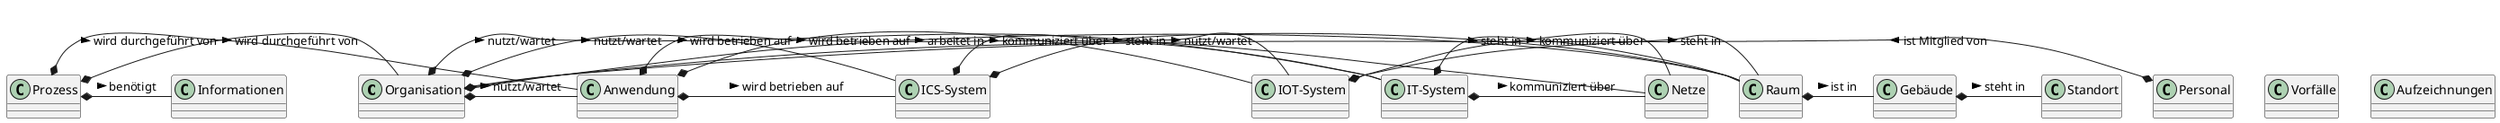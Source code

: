 @startuml
Organisation -* Personal : ist Mitglied von <

Prozess *- Informationen : benötigt >
Prozess *- Organisation : wird durchgeführt von >
Prozess *- Anwendung : wird durchgeführt von >

Organisation *- "IT-System" : nutzt/wartet >
Organisation *- "IOT-System" : nutzt/wartet >
Organisation *- "ICS-System" : nutzt/wartet >
Organisation *- Anwendung : nutzt/wartet >
Organisation *- Raum : arbeitet in >

Anwendung *- "IT-System" :  wird betrieben auf >
Anwendung *- "IOT-System" :  wird betrieben auf >
Anwendung *- "ICS-System" :  wird betrieben auf >

"IT-System" *- Raum : steht in >
"IOT-System" *- Raum : steht in >
"ICS-System" *- Raum : steht in >
"IT-System" *- Netze : kommuniziert über >
"IOT-System" *- Netze : kommuniziert über >
"ICS-System" *- Netze : kommuniziert über >

Raum *- Gebäude : ist in >

Gebäude *- Standort : steht in >

class Vorfälle

class Aufzeichnungen
@enduml
